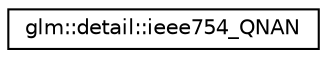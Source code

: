 digraph "Graphical Class Hierarchy"
{
  edge [fontname="Helvetica",fontsize="10",labelfontname="Helvetica",labelfontsize="10"];
  node [fontname="Helvetica",fontsize="10",shape=record];
  rankdir="LR";
  Node1 [label="glm::detail::ieee754_QNAN",height=0.2,width=0.4,color="black", fillcolor="white", style="filled",URL="$unionglm_1_1detail_1_1ieee754___q_n_a_n.html"];
}
